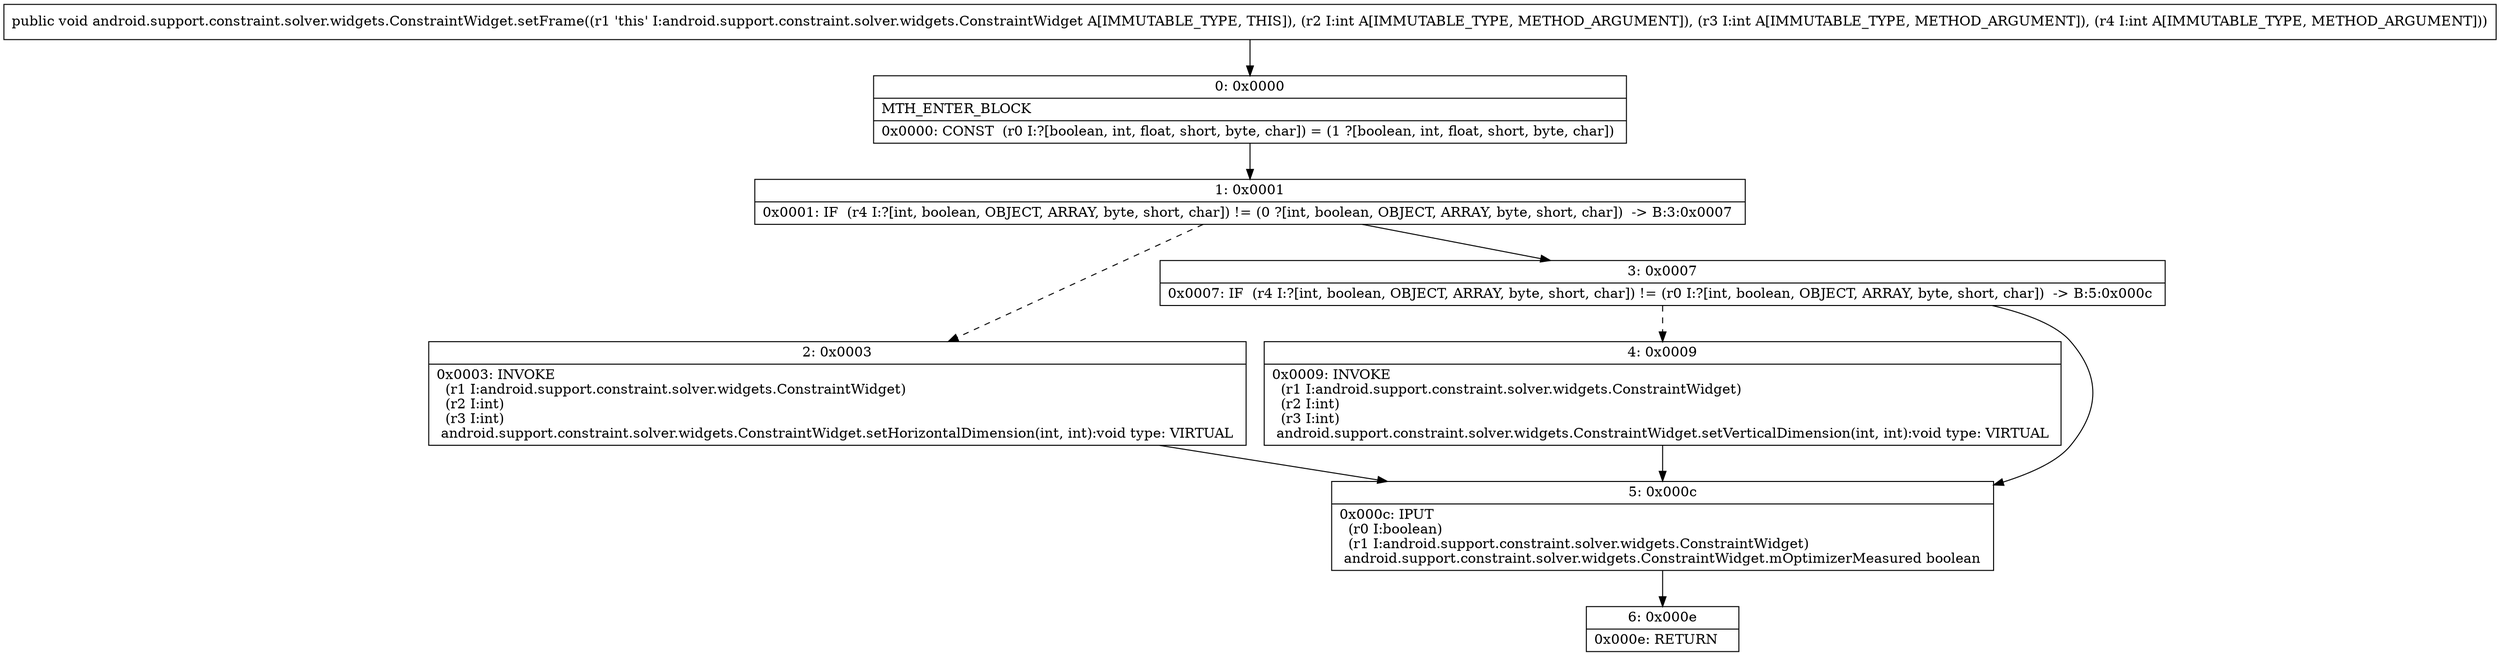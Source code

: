 digraph "CFG forandroid.support.constraint.solver.widgets.ConstraintWidget.setFrame(III)V" {
Node_0 [shape=record,label="{0\:\ 0x0000|MTH_ENTER_BLOCK\l|0x0000: CONST  (r0 I:?[boolean, int, float, short, byte, char]) = (1 ?[boolean, int, float, short, byte, char]) \l}"];
Node_1 [shape=record,label="{1\:\ 0x0001|0x0001: IF  (r4 I:?[int, boolean, OBJECT, ARRAY, byte, short, char]) != (0 ?[int, boolean, OBJECT, ARRAY, byte, short, char])  \-\> B:3:0x0007 \l}"];
Node_2 [shape=record,label="{2\:\ 0x0003|0x0003: INVOKE  \l  (r1 I:android.support.constraint.solver.widgets.ConstraintWidget)\l  (r2 I:int)\l  (r3 I:int)\l android.support.constraint.solver.widgets.ConstraintWidget.setHorizontalDimension(int, int):void type: VIRTUAL \l}"];
Node_3 [shape=record,label="{3\:\ 0x0007|0x0007: IF  (r4 I:?[int, boolean, OBJECT, ARRAY, byte, short, char]) != (r0 I:?[int, boolean, OBJECT, ARRAY, byte, short, char])  \-\> B:5:0x000c \l}"];
Node_4 [shape=record,label="{4\:\ 0x0009|0x0009: INVOKE  \l  (r1 I:android.support.constraint.solver.widgets.ConstraintWidget)\l  (r2 I:int)\l  (r3 I:int)\l android.support.constraint.solver.widgets.ConstraintWidget.setVerticalDimension(int, int):void type: VIRTUAL \l}"];
Node_5 [shape=record,label="{5\:\ 0x000c|0x000c: IPUT  \l  (r0 I:boolean)\l  (r1 I:android.support.constraint.solver.widgets.ConstraintWidget)\l android.support.constraint.solver.widgets.ConstraintWidget.mOptimizerMeasured boolean \l}"];
Node_6 [shape=record,label="{6\:\ 0x000e|0x000e: RETURN   \l}"];
MethodNode[shape=record,label="{public void android.support.constraint.solver.widgets.ConstraintWidget.setFrame((r1 'this' I:android.support.constraint.solver.widgets.ConstraintWidget A[IMMUTABLE_TYPE, THIS]), (r2 I:int A[IMMUTABLE_TYPE, METHOD_ARGUMENT]), (r3 I:int A[IMMUTABLE_TYPE, METHOD_ARGUMENT]), (r4 I:int A[IMMUTABLE_TYPE, METHOD_ARGUMENT])) }"];
MethodNode -> Node_0;
Node_0 -> Node_1;
Node_1 -> Node_2[style=dashed];
Node_1 -> Node_3;
Node_2 -> Node_5;
Node_3 -> Node_4[style=dashed];
Node_3 -> Node_5;
Node_4 -> Node_5;
Node_5 -> Node_6;
}

